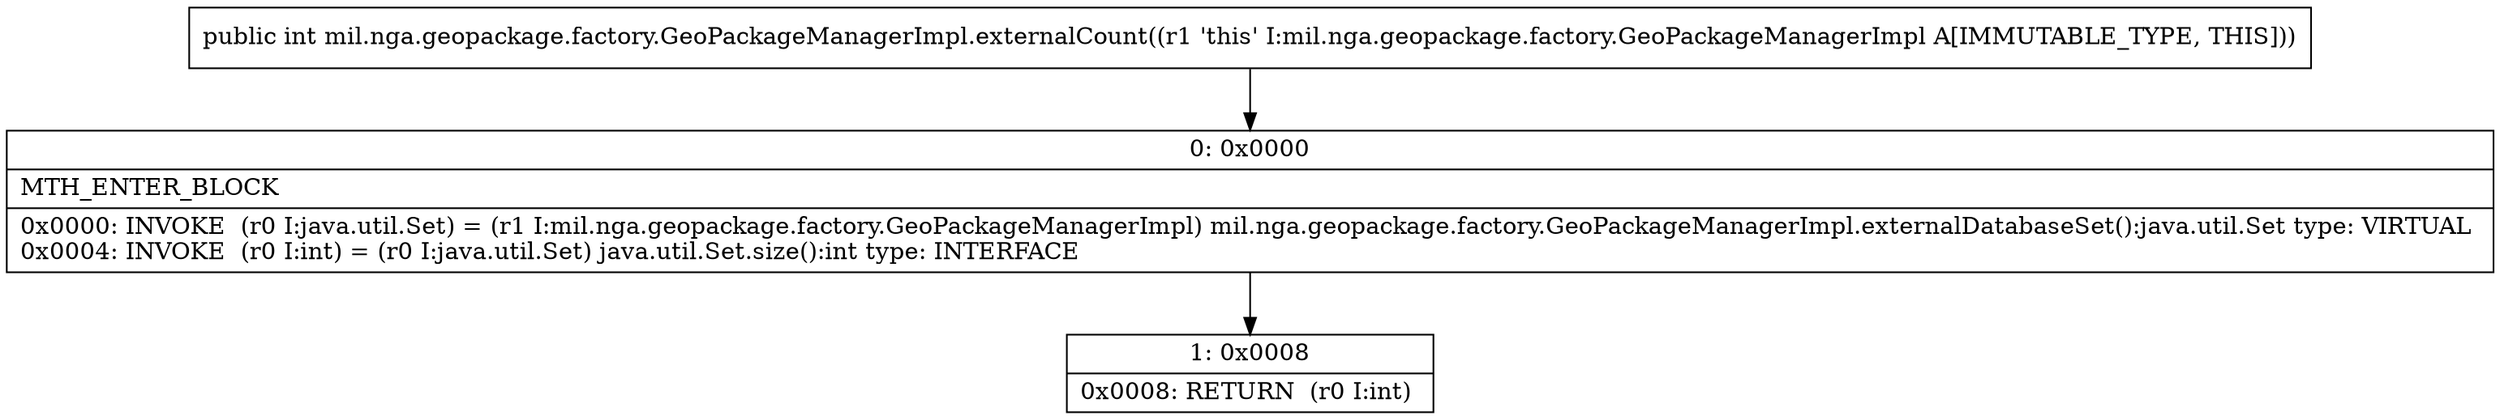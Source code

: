 digraph "CFG formil.nga.geopackage.factory.GeoPackageManagerImpl.externalCount()I" {
Node_0 [shape=record,label="{0\:\ 0x0000|MTH_ENTER_BLOCK\l|0x0000: INVOKE  (r0 I:java.util.Set) = (r1 I:mil.nga.geopackage.factory.GeoPackageManagerImpl) mil.nga.geopackage.factory.GeoPackageManagerImpl.externalDatabaseSet():java.util.Set type: VIRTUAL \l0x0004: INVOKE  (r0 I:int) = (r0 I:java.util.Set) java.util.Set.size():int type: INTERFACE \l}"];
Node_1 [shape=record,label="{1\:\ 0x0008|0x0008: RETURN  (r0 I:int) \l}"];
MethodNode[shape=record,label="{public int mil.nga.geopackage.factory.GeoPackageManagerImpl.externalCount((r1 'this' I:mil.nga.geopackage.factory.GeoPackageManagerImpl A[IMMUTABLE_TYPE, THIS])) }"];
MethodNode -> Node_0;
Node_0 -> Node_1;
}

